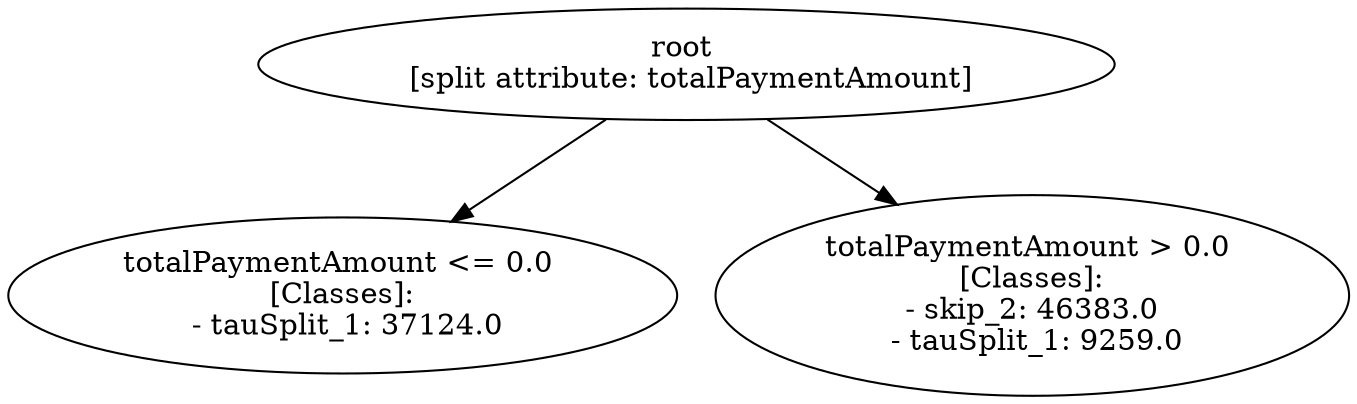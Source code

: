 // Road_Traffic_Fine_Management_Process-p_2-10
digraph "Road_Traffic_Fine_Management_Process-p_2-10" {
	"85966f62-d713-429b-8fd2-3eb709b01870" [label="root 
 [split attribute: totalPaymentAmount]"]
	"06bf4099-02de-474c-be06-d0bafe91b0b9" [label="totalPaymentAmount <= 0.0 
 [Classes]: 
 - tauSplit_1: 37124.0"]
	"85966f62-d713-429b-8fd2-3eb709b01870" -> "06bf4099-02de-474c-be06-d0bafe91b0b9"
	"99f11b1b-c3c0-4eda-90fc-e30510b0f41e" [label="totalPaymentAmount > 0.0 
 [Classes]: 
 - skip_2: 46383.0 
 - tauSplit_1: 9259.0"]
	"85966f62-d713-429b-8fd2-3eb709b01870" -> "99f11b1b-c3c0-4eda-90fc-e30510b0f41e"
}
